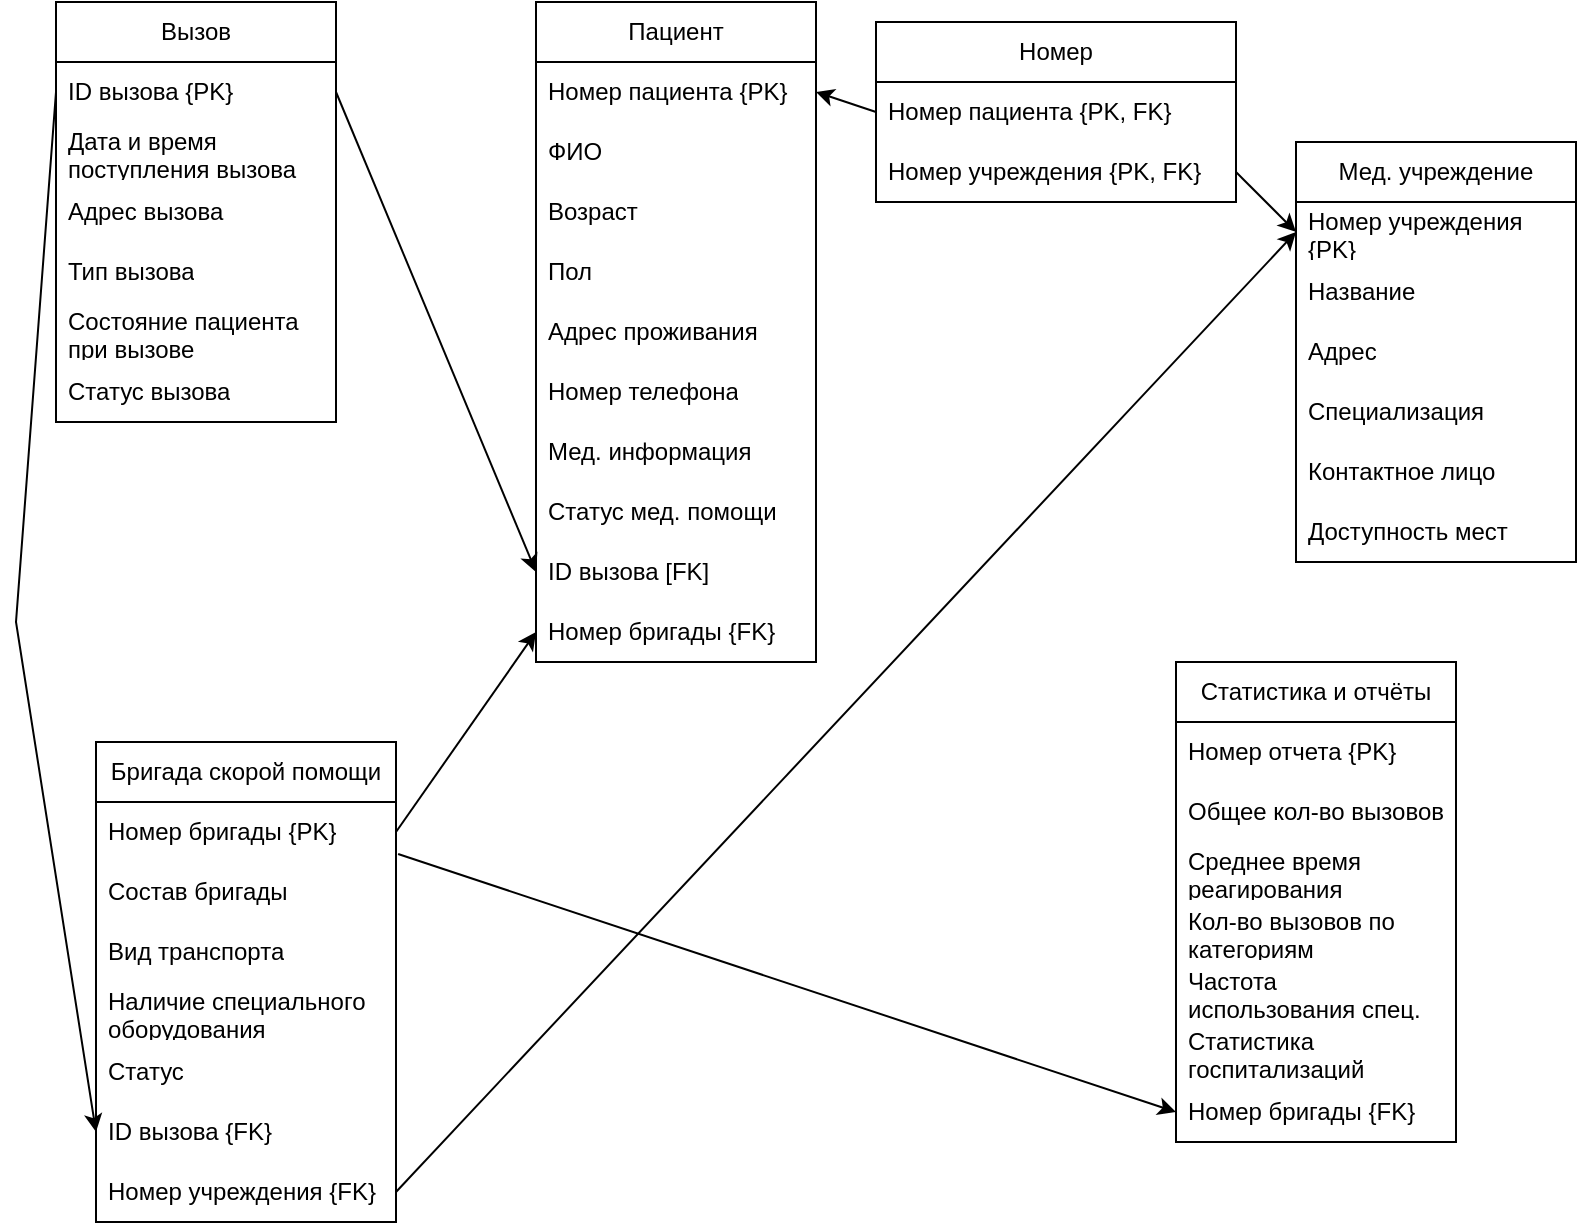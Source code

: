 <mxfile version="24.7.16">
  <diagram name="Страница — 1" id="pfIR4W9nzXt2r0haqiC9">
    <mxGraphModel dx="1200" dy="642" grid="1" gridSize="10" guides="1" tooltips="1" connect="1" arrows="1" fold="1" page="1" pageScale="1" pageWidth="827" pageHeight="1169" math="0" shadow="0">
      <root>
        <mxCell id="0" />
        <mxCell id="1" parent="0" />
        <mxCell id="OLFtVjzNPOQn5bA54bC7-1" value="Вызов" style="swimlane;fontStyle=0;childLayout=stackLayout;horizontal=1;startSize=30;horizontalStack=0;resizeParent=1;resizeParentMax=0;resizeLast=0;collapsible=1;marginBottom=0;whiteSpace=wrap;html=1;" parent="1" vertex="1">
          <mxGeometry x="40" y="10" width="140" height="210" as="geometry" />
        </mxCell>
        <mxCell id="OLFtVjzNPOQn5bA54bC7-2" value="ID вызова {PK}" style="text;strokeColor=none;fillColor=none;align=left;verticalAlign=middle;spacingLeft=4;spacingRight=4;overflow=hidden;points=[[0,0.5],[1,0.5]];portConstraint=eastwest;rotatable=0;whiteSpace=wrap;html=1;" parent="OLFtVjzNPOQn5bA54bC7-1" vertex="1">
          <mxGeometry y="30" width="140" height="30" as="geometry" />
        </mxCell>
        <mxCell id="OLFtVjzNPOQn5bA54bC7-3" value="Дата и время поступления вызова" style="text;strokeColor=none;fillColor=none;align=left;verticalAlign=middle;spacingLeft=4;spacingRight=4;overflow=hidden;points=[[0,0.5],[1,0.5]];portConstraint=eastwest;rotatable=0;whiteSpace=wrap;html=1;" parent="OLFtVjzNPOQn5bA54bC7-1" vertex="1">
          <mxGeometry y="60" width="140" height="30" as="geometry" />
        </mxCell>
        <mxCell id="OLFtVjzNPOQn5bA54bC7-4" value="Адрес вызова" style="text;strokeColor=none;fillColor=none;align=left;verticalAlign=middle;spacingLeft=4;spacingRight=4;overflow=hidden;points=[[0,0.5],[1,0.5]];portConstraint=eastwest;rotatable=0;whiteSpace=wrap;html=1;" parent="OLFtVjzNPOQn5bA54bC7-1" vertex="1">
          <mxGeometry y="90" width="140" height="30" as="geometry" />
        </mxCell>
        <mxCell id="OLFtVjzNPOQn5bA54bC7-5" value="Тип вызова" style="text;strokeColor=none;fillColor=none;align=left;verticalAlign=middle;spacingLeft=4;spacingRight=4;overflow=hidden;points=[[0,0.5],[1,0.5]];portConstraint=eastwest;rotatable=0;whiteSpace=wrap;html=1;" parent="OLFtVjzNPOQn5bA54bC7-1" vertex="1">
          <mxGeometry y="120" width="140" height="30" as="geometry" />
        </mxCell>
        <mxCell id="OLFtVjzNPOQn5bA54bC7-6" value="Состояние пациента при вызове" style="text;strokeColor=none;fillColor=none;align=left;verticalAlign=middle;spacingLeft=4;spacingRight=4;overflow=hidden;points=[[0,0.5],[1,0.5]];portConstraint=eastwest;rotatable=0;whiteSpace=wrap;html=1;" parent="OLFtVjzNPOQn5bA54bC7-1" vertex="1">
          <mxGeometry y="150" width="140" height="30" as="geometry" />
        </mxCell>
        <mxCell id="OLFtVjzNPOQn5bA54bC7-7" value="Статус вызова" style="text;strokeColor=none;fillColor=none;align=left;verticalAlign=middle;spacingLeft=4;spacingRight=4;overflow=hidden;points=[[0,0.5],[1,0.5]];portConstraint=eastwest;rotatable=0;whiteSpace=wrap;html=1;" parent="OLFtVjzNPOQn5bA54bC7-1" vertex="1">
          <mxGeometry y="180" width="140" height="30" as="geometry" />
        </mxCell>
        <mxCell id="OLFtVjzNPOQn5bA54bC7-8" value="Пациент" style="swimlane;fontStyle=0;childLayout=stackLayout;horizontal=1;startSize=30;horizontalStack=0;resizeParent=1;resizeParentMax=0;resizeLast=0;collapsible=1;marginBottom=0;whiteSpace=wrap;html=1;" parent="1" vertex="1">
          <mxGeometry x="280" y="10" width="140" height="330" as="geometry" />
        </mxCell>
        <mxCell id="OLFtVjzNPOQn5bA54bC7-30" value="Номер пациента {PK}" style="text;strokeColor=none;fillColor=none;align=left;verticalAlign=middle;spacingLeft=4;spacingRight=4;overflow=hidden;points=[[0,0.5],[1,0.5]];portConstraint=eastwest;rotatable=0;whiteSpace=wrap;html=1;" parent="OLFtVjzNPOQn5bA54bC7-8" vertex="1">
          <mxGeometry y="30" width="140" height="30" as="geometry" />
        </mxCell>
        <mxCell id="OLFtVjzNPOQn5bA54bC7-9" value="ФИО" style="text;strokeColor=none;fillColor=none;align=left;verticalAlign=middle;spacingLeft=4;spacingRight=4;overflow=hidden;points=[[0,0.5],[1,0.5]];portConstraint=eastwest;rotatable=0;whiteSpace=wrap;html=1;" parent="OLFtVjzNPOQn5bA54bC7-8" vertex="1">
          <mxGeometry y="60" width="140" height="30" as="geometry" />
        </mxCell>
        <mxCell id="OLFtVjzNPOQn5bA54bC7-10" value="Возраст" style="text;strokeColor=none;fillColor=none;align=left;verticalAlign=middle;spacingLeft=4;spacingRight=4;overflow=hidden;points=[[0,0.5],[1,0.5]];portConstraint=eastwest;rotatable=0;whiteSpace=wrap;html=1;" parent="OLFtVjzNPOQn5bA54bC7-8" vertex="1">
          <mxGeometry y="90" width="140" height="30" as="geometry" />
        </mxCell>
        <mxCell id="OLFtVjzNPOQn5bA54bC7-11" value="Пол" style="text;strokeColor=none;fillColor=none;align=left;verticalAlign=middle;spacingLeft=4;spacingRight=4;overflow=hidden;points=[[0,0.5],[1,0.5]];portConstraint=eastwest;rotatable=0;whiteSpace=wrap;html=1;" parent="OLFtVjzNPOQn5bA54bC7-8" vertex="1">
          <mxGeometry y="120" width="140" height="30" as="geometry" />
        </mxCell>
        <mxCell id="OLFtVjzNPOQn5bA54bC7-12" value="Адрес проживания" style="text;strokeColor=none;fillColor=none;align=left;verticalAlign=middle;spacingLeft=4;spacingRight=4;overflow=hidden;points=[[0,0.5],[1,0.5]];portConstraint=eastwest;rotatable=0;whiteSpace=wrap;html=1;" parent="OLFtVjzNPOQn5bA54bC7-8" vertex="1">
          <mxGeometry y="150" width="140" height="30" as="geometry" />
        </mxCell>
        <mxCell id="OLFtVjzNPOQn5bA54bC7-13" value="Номер телефона" style="text;strokeColor=none;fillColor=none;align=left;verticalAlign=middle;spacingLeft=4;spacingRight=4;overflow=hidden;points=[[0,0.5],[1,0.5]];portConstraint=eastwest;rotatable=0;whiteSpace=wrap;html=1;" parent="OLFtVjzNPOQn5bA54bC7-8" vertex="1">
          <mxGeometry y="180" width="140" height="30" as="geometry" />
        </mxCell>
        <mxCell id="OLFtVjzNPOQn5bA54bC7-14" value="Мед. информация" style="text;strokeColor=none;fillColor=none;align=left;verticalAlign=middle;spacingLeft=4;spacingRight=4;overflow=hidden;points=[[0,0.5],[1,0.5]];portConstraint=eastwest;rotatable=0;whiteSpace=wrap;html=1;" parent="OLFtVjzNPOQn5bA54bC7-8" vertex="1">
          <mxGeometry y="210" width="140" height="30" as="geometry" />
        </mxCell>
        <mxCell id="OLFtVjzNPOQn5bA54bC7-16" value="Статус мед. помощи" style="text;strokeColor=none;fillColor=none;align=left;verticalAlign=middle;spacingLeft=4;spacingRight=4;overflow=hidden;points=[[0,0.5],[1,0.5]];portConstraint=eastwest;rotatable=0;whiteSpace=wrap;html=1;" parent="OLFtVjzNPOQn5bA54bC7-8" vertex="1">
          <mxGeometry y="240" width="140" height="30" as="geometry" />
        </mxCell>
        <mxCell id="OT7OU6LyWukCMa7hL1BC-1" value="ID вызова [FK]" style="text;strokeColor=none;fillColor=none;align=left;verticalAlign=middle;spacingLeft=4;spacingRight=4;overflow=hidden;points=[[0,0.5],[1,0.5]];portConstraint=eastwest;rotatable=0;whiteSpace=wrap;html=1;" vertex="1" parent="OLFtVjzNPOQn5bA54bC7-8">
          <mxGeometry y="270" width="140" height="30" as="geometry" />
        </mxCell>
        <mxCell id="OT7OU6LyWukCMa7hL1BC-22" value="Номер бригады {FK}" style="text;strokeColor=none;fillColor=none;align=left;verticalAlign=middle;spacingLeft=4;spacingRight=4;overflow=hidden;points=[[0,0.5],[1,0.5]];portConstraint=eastwest;rotatable=0;whiteSpace=wrap;html=1;" vertex="1" parent="OLFtVjzNPOQn5bA54bC7-8">
          <mxGeometry y="300" width="140" height="30" as="geometry" />
        </mxCell>
        <mxCell id="OLFtVjzNPOQn5bA54bC7-17" value="Бригада скорой помощи" style="swimlane;fontStyle=0;childLayout=stackLayout;horizontal=1;startSize=30;horizontalStack=0;resizeParent=1;resizeParentMax=0;resizeLast=0;collapsible=1;marginBottom=0;whiteSpace=wrap;html=1;" parent="1" vertex="1">
          <mxGeometry x="60" y="380" width="150" height="240" as="geometry" />
        </mxCell>
        <mxCell id="OLFtVjzNPOQn5bA54bC7-18" value="Номер бригады {PK}" style="text;strokeColor=none;fillColor=none;align=left;verticalAlign=middle;spacingLeft=4;spacingRight=4;overflow=hidden;points=[[0,0.5],[1,0.5]];portConstraint=eastwest;rotatable=0;whiteSpace=wrap;html=1;" parent="OLFtVjzNPOQn5bA54bC7-17" vertex="1">
          <mxGeometry y="30" width="150" height="30" as="geometry" />
        </mxCell>
        <mxCell id="OLFtVjzNPOQn5bA54bC7-19" value="Состав бригады" style="text;strokeColor=none;fillColor=none;align=left;verticalAlign=middle;spacingLeft=4;spacingRight=4;overflow=hidden;points=[[0,0.5],[1,0.5]];portConstraint=eastwest;rotatable=0;whiteSpace=wrap;html=1;" parent="OLFtVjzNPOQn5bA54bC7-17" vertex="1">
          <mxGeometry y="60" width="150" height="30" as="geometry" />
        </mxCell>
        <mxCell id="OLFtVjzNPOQn5bA54bC7-20" value="Вид транспорта" style="text;strokeColor=none;fillColor=none;align=left;verticalAlign=middle;spacingLeft=4;spacingRight=4;overflow=hidden;points=[[0,0.5],[1,0.5]];portConstraint=eastwest;rotatable=0;whiteSpace=wrap;html=1;" parent="OLFtVjzNPOQn5bA54bC7-17" vertex="1">
          <mxGeometry y="90" width="150" height="30" as="geometry" />
        </mxCell>
        <mxCell id="OLFtVjzNPOQn5bA54bC7-21" value="Наличие специального оборудования" style="text;strokeColor=none;fillColor=none;align=left;verticalAlign=middle;spacingLeft=4;spacingRight=4;overflow=hidden;points=[[0,0.5],[1,0.5]];portConstraint=eastwest;rotatable=0;whiteSpace=wrap;html=1;" parent="OLFtVjzNPOQn5bA54bC7-17" vertex="1">
          <mxGeometry y="120" width="150" height="30" as="geometry" />
        </mxCell>
        <mxCell id="OLFtVjzNPOQn5bA54bC7-22" value="Статус" style="text;strokeColor=none;fillColor=none;align=left;verticalAlign=middle;spacingLeft=4;spacingRight=4;overflow=hidden;points=[[0,0.5],[1,0.5]];portConstraint=eastwest;rotatable=0;whiteSpace=wrap;html=1;" parent="OLFtVjzNPOQn5bA54bC7-17" vertex="1">
          <mxGeometry y="150" width="150" height="30" as="geometry" />
        </mxCell>
        <mxCell id="OT7OU6LyWukCMa7hL1BC-13" value="ID вызова {FK}" style="text;strokeColor=none;fillColor=none;align=left;verticalAlign=middle;spacingLeft=4;spacingRight=4;overflow=hidden;points=[[0,0.5],[1,0.5]];portConstraint=eastwest;rotatable=0;whiteSpace=wrap;html=1;" vertex="1" parent="OLFtVjzNPOQn5bA54bC7-17">
          <mxGeometry y="180" width="150" height="30" as="geometry" />
        </mxCell>
        <mxCell id="OT7OU6LyWukCMa7hL1BC-21" value="Номер учреждения {FK}" style="text;strokeColor=none;fillColor=none;align=left;verticalAlign=middle;spacingLeft=4;spacingRight=4;overflow=hidden;points=[[0,0.5],[1,0.5]];portConstraint=eastwest;rotatable=0;whiteSpace=wrap;html=1;" vertex="1" parent="OLFtVjzNPOQn5bA54bC7-17">
          <mxGeometry y="210" width="150" height="30" as="geometry" />
        </mxCell>
        <mxCell id="OLFtVjzNPOQn5bA54bC7-23" value="Мед. учреждение" style="swimlane;fontStyle=0;childLayout=stackLayout;horizontal=1;startSize=30;horizontalStack=0;resizeParent=1;resizeParentMax=0;resizeLast=0;collapsible=1;marginBottom=0;whiteSpace=wrap;html=1;" parent="1" vertex="1">
          <mxGeometry x="660" y="80" width="140" height="210" as="geometry" />
        </mxCell>
        <mxCell id="OLFtVjzNPOQn5bA54bC7-29" value="Номер учреждения {PK}" style="text;strokeColor=none;fillColor=none;align=left;verticalAlign=middle;spacingLeft=4;spacingRight=4;overflow=hidden;points=[[0,0.5],[1,0.5]];portConstraint=eastwest;rotatable=0;whiteSpace=wrap;html=1;" parent="OLFtVjzNPOQn5bA54bC7-23" vertex="1">
          <mxGeometry y="30" width="140" height="30" as="geometry" />
        </mxCell>
        <mxCell id="OLFtVjzNPOQn5bA54bC7-24" value="Название" style="text;strokeColor=none;fillColor=none;align=left;verticalAlign=middle;spacingLeft=4;spacingRight=4;overflow=hidden;points=[[0,0.5],[1,0.5]];portConstraint=eastwest;rotatable=0;whiteSpace=wrap;html=1;" parent="OLFtVjzNPOQn5bA54bC7-23" vertex="1">
          <mxGeometry y="60" width="140" height="30" as="geometry" />
        </mxCell>
        <mxCell id="OLFtVjzNPOQn5bA54bC7-25" value="Адрес" style="text;strokeColor=none;fillColor=none;align=left;verticalAlign=middle;spacingLeft=4;spacingRight=4;overflow=hidden;points=[[0,0.5],[1,0.5]];portConstraint=eastwest;rotatable=0;whiteSpace=wrap;html=1;" parent="OLFtVjzNPOQn5bA54bC7-23" vertex="1">
          <mxGeometry y="90" width="140" height="30" as="geometry" />
        </mxCell>
        <mxCell id="OLFtVjzNPOQn5bA54bC7-26" value="Специализация" style="text;strokeColor=none;fillColor=none;align=left;verticalAlign=middle;spacingLeft=4;spacingRight=4;overflow=hidden;points=[[0,0.5],[1,0.5]];portConstraint=eastwest;rotatable=0;whiteSpace=wrap;html=1;" parent="OLFtVjzNPOQn5bA54bC7-23" vertex="1">
          <mxGeometry y="120" width="140" height="30" as="geometry" />
        </mxCell>
        <mxCell id="OLFtVjzNPOQn5bA54bC7-27" value="Контактное лицо" style="text;strokeColor=none;fillColor=none;align=left;verticalAlign=middle;spacingLeft=4;spacingRight=4;overflow=hidden;points=[[0,0.5],[1,0.5]];portConstraint=eastwest;rotatable=0;whiteSpace=wrap;html=1;" parent="OLFtVjzNPOQn5bA54bC7-23" vertex="1">
          <mxGeometry y="150" width="140" height="30" as="geometry" />
        </mxCell>
        <mxCell id="OLFtVjzNPOQn5bA54bC7-28" value="Доступность мест" style="text;strokeColor=none;fillColor=none;align=left;verticalAlign=middle;spacingLeft=4;spacingRight=4;overflow=hidden;points=[[0,0.5],[1,0.5]];portConstraint=eastwest;rotatable=0;whiteSpace=wrap;html=1;" parent="OLFtVjzNPOQn5bA54bC7-23" vertex="1">
          <mxGeometry y="180" width="140" height="30" as="geometry" />
        </mxCell>
        <mxCell id="OLFtVjzNPOQn5bA54bC7-31" value="Статистика и отчёты" style="swimlane;fontStyle=0;childLayout=stackLayout;horizontal=1;startSize=30;horizontalStack=0;resizeParent=1;resizeParentMax=0;resizeLast=0;collapsible=1;marginBottom=0;whiteSpace=wrap;html=1;" parent="1" vertex="1">
          <mxGeometry x="600" y="340" width="140" height="240" as="geometry" />
        </mxCell>
        <mxCell id="OLFtVjzNPOQn5bA54bC7-37" value="Номер отчета {PK}" style="text;strokeColor=none;fillColor=none;align=left;verticalAlign=middle;spacingLeft=4;spacingRight=4;overflow=hidden;points=[[0,0.5],[1,0.5]];portConstraint=eastwest;rotatable=0;whiteSpace=wrap;html=1;" parent="OLFtVjzNPOQn5bA54bC7-31" vertex="1">
          <mxGeometry y="30" width="140" height="30" as="geometry" />
        </mxCell>
        <mxCell id="OLFtVjzNPOQn5bA54bC7-32" value="Общее кол-во вызовов" style="text;strokeColor=none;fillColor=none;align=left;verticalAlign=middle;spacingLeft=4;spacingRight=4;overflow=hidden;points=[[0,0.5],[1,0.5]];portConstraint=eastwest;rotatable=0;whiteSpace=wrap;html=1;" parent="OLFtVjzNPOQn5bA54bC7-31" vertex="1">
          <mxGeometry y="60" width="140" height="30" as="geometry" />
        </mxCell>
        <mxCell id="OLFtVjzNPOQn5bA54bC7-33" value="Среднее время реагирования" style="text;strokeColor=none;fillColor=none;align=left;verticalAlign=middle;spacingLeft=4;spacingRight=4;overflow=hidden;points=[[0,0.5],[1,0.5]];portConstraint=eastwest;rotatable=0;whiteSpace=wrap;html=1;" parent="OLFtVjzNPOQn5bA54bC7-31" vertex="1">
          <mxGeometry y="90" width="140" height="30" as="geometry" />
        </mxCell>
        <mxCell id="OLFtVjzNPOQn5bA54bC7-34" value="Кол-во вызовов по категориям" style="text;strokeColor=none;fillColor=none;align=left;verticalAlign=middle;spacingLeft=4;spacingRight=4;overflow=hidden;points=[[0,0.5],[1,0.5]];portConstraint=eastwest;rotatable=0;whiteSpace=wrap;html=1;" parent="OLFtVjzNPOQn5bA54bC7-31" vertex="1">
          <mxGeometry y="120" width="140" height="30" as="geometry" />
        </mxCell>
        <mxCell id="OLFtVjzNPOQn5bA54bC7-35" value="Частота использования спец. оборудования" style="text;strokeColor=none;fillColor=none;align=left;verticalAlign=middle;spacingLeft=4;spacingRight=4;overflow=hidden;points=[[0,0.5],[1,0.5]];portConstraint=eastwest;rotatable=0;whiteSpace=wrap;html=1;" parent="OLFtVjzNPOQn5bA54bC7-31" vertex="1">
          <mxGeometry y="150" width="140" height="30" as="geometry" />
        </mxCell>
        <mxCell id="OLFtVjzNPOQn5bA54bC7-36" value="Статистика госпитализаций" style="text;strokeColor=none;fillColor=none;align=left;verticalAlign=middle;spacingLeft=4;spacingRight=4;overflow=hidden;points=[[0,0.5],[1,0.5]];portConstraint=eastwest;rotatable=0;whiteSpace=wrap;html=1;" parent="OLFtVjzNPOQn5bA54bC7-31" vertex="1">
          <mxGeometry y="180" width="140" height="30" as="geometry" />
        </mxCell>
        <mxCell id="OT7OU6LyWukCMa7hL1BC-3" value="Номер бригады {FK}" style="text;strokeColor=none;fillColor=none;align=left;verticalAlign=middle;spacingLeft=4;spacingRight=4;overflow=hidden;points=[[0,0.5],[1,0.5]];portConstraint=eastwest;rotatable=0;whiteSpace=wrap;html=1;" vertex="1" parent="OLFtVjzNPOQn5bA54bC7-31">
          <mxGeometry y="210" width="140" height="30" as="geometry" />
        </mxCell>
        <mxCell id="OT7OU6LyWukCMa7hL1BC-4" value="" style="endArrow=classic;html=1;rounded=0;exitX=1.007;exitY=0.867;exitDx=0;exitDy=0;exitPerimeter=0;entryX=0;entryY=0.5;entryDx=0;entryDy=0;" edge="1" parent="1" source="OLFtVjzNPOQn5bA54bC7-18" target="OT7OU6LyWukCMa7hL1BC-3">
          <mxGeometry width="50" height="50" relative="1" as="geometry">
            <mxPoint x="390" y="310" as="sourcePoint" />
            <mxPoint x="440" y="260" as="targetPoint" />
          </mxGeometry>
        </mxCell>
        <mxCell id="OT7OU6LyWukCMa7hL1BC-5" value="Номер" style="swimlane;fontStyle=0;childLayout=stackLayout;horizontal=1;startSize=30;horizontalStack=0;resizeParent=1;resizeParentMax=0;resizeLast=0;collapsible=1;marginBottom=0;whiteSpace=wrap;html=1;" vertex="1" parent="1">
          <mxGeometry x="450" y="20" width="180" height="90" as="geometry" />
        </mxCell>
        <mxCell id="OT7OU6LyWukCMa7hL1BC-6" value="Номер пациента {PK, FK}" style="text;strokeColor=none;fillColor=none;align=left;verticalAlign=middle;spacingLeft=4;spacingRight=4;overflow=hidden;points=[[0,0.5],[1,0.5]];portConstraint=eastwest;rotatable=0;whiteSpace=wrap;html=1;" vertex="1" parent="OT7OU6LyWukCMa7hL1BC-5">
          <mxGeometry y="30" width="180" height="30" as="geometry" />
        </mxCell>
        <mxCell id="OT7OU6LyWukCMa7hL1BC-7" value="Номер учреждения {PK, FK}&amp;nbsp;" style="text;strokeColor=none;fillColor=none;align=left;verticalAlign=middle;spacingLeft=4;spacingRight=4;overflow=hidden;points=[[0,0.5],[1,0.5]];portConstraint=eastwest;rotatable=0;whiteSpace=wrap;html=1;" vertex="1" parent="OT7OU6LyWukCMa7hL1BC-5">
          <mxGeometry y="60" width="180" height="30" as="geometry" />
        </mxCell>
        <mxCell id="OT7OU6LyWukCMa7hL1BC-10" value="" style="endArrow=classic;html=1;rounded=0;exitX=1;exitY=0.5;exitDx=0;exitDy=0;entryX=0;entryY=0.5;entryDx=0;entryDy=0;" edge="1" parent="1" source="OLFtVjzNPOQn5bA54bC7-2" target="OT7OU6LyWukCMa7hL1BC-1">
          <mxGeometry width="50" height="50" relative="1" as="geometry">
            <mxPoint x="450" y="270" as="sourcePoint" />
            <mxPoint x="500" y="220" as="targetPoint" />
          </mxGeometry>
        </mxCell>
        <mxCell id="OT7OU6LyWukCMa7hL1BC-11" value="" style="endArrow=classic;html=1;rounded=0;exitX=0;exitY=0.5;exitDx=0;exitDy=0;entryX=1;entryY=0.5;entryDx=0;entryDy=0;" edge="1" parent="1" source="OT7OU6LyWukCMa7hL1BC-6" target="OLFtVjzNPOQn5bA54bC7-30">
          <mxGeometry width="50" height="50" relative="1" as="geometry">
            <mxPoint x="450" y="270" as="sourcePoint" />
            <mxPoint x="500" y="220" as="targetPoint" />
          </mxGeometry>
        </mxCell>
        <mxCell id="OT7OU6LyWukCMa7hL1BC-12" value="" style="endArrow=classic;html=1;rounded=0;exitX=1;exitY=0.5;exitDx=0;exitDy=0;entryX=0;entryY=0.5;entryDx=0;entryDy=0;" edge="1" parent="1" source="OT7OU6LyWukCMa7hL1BC-7" target="OLFtVjzNPOQn5bA54bC7-29">
          <mxGeometry width="50" height="50" relative="1" as="geometry">
            <mxPoint x="450" y="270" as="sourcePoint" />
            <mxPoint x="500" y="220" as="targetPoint" />
          </mxGeometry>
        </mxCell>
        <mxCell id="OT7OU6LyWukCMa7hL1BC-15" value="" style="endArrow=classic;html=1;rounded=0;exitX=0;exitY=0.5;exitDx=0;exitDy=0;entryX=0;entryY=0.5;entryDx=0;entryDy=0;" edge="1" parent="1" source="OLFtVjzNPOQn5bA54bC7-2" target="OT7OU6LyWukCMa7hL1BC-13">
          <mxGeometry width="50" height="50" relative="1" as="geometry">
            <mxPoint x="450" y="360" as="sourcePoint" />
            <mxPoint x="500" y="310" as="targetPoint" />
            <Array as="points">
              <mxPoint x="20" y="320" />
            </Array>
          </mxGeometry>
        </mxCell>
        <mxCell id="OT7OU6LyWukCMa7hL1BC-23" value="" style="endArrow=classic;html=1;rounded=0;exitX=1;exitY=0.5;exitDx=0;exitDy=0;entryX=0;entryY=0.5;entryDx=0;entryDy=0;" edge="1" parent="1" source="OLFtVjzNPOQn5bA54bC7-18" target="OT7OU6LyWukCMa7hL1BC-22">
          <mxGeometry width="50" height="50" relative="1" as="geometry">
            <mxPoint x="450" y="360" as="sourcePoint" />
            <mxPoint x="500" y="310" as="targetPoint" />
          </mxGeometry>
        </mxCell>
        <mxCell id="OT7OU6LyWukCMa7hL1BC-24" value="" style="endArrow=classic;html=1;rounded=0;exitX=1;exitY=0.5;exitDx=0;exitDy=0;entryX=0;entryY=0.5;entryDx=0;entryDy=0;" edge="1" parent="1" source="OT7OU6LyWukCMa7hL1BC-21" target="OLFtVjzNPOQn5bA54bC7-29">
          <mxGeometry width="50" height="50" relative="1" as="geometry">
            <mxPoint x="450" y="360" as="sourcePoint" />
            <mxPoint x="500" y="310" as="targetPoint" />
          </mxGeometry>
        </mxCell>
      </root>
    </mxGraphModel>
  </diagram>
</mxfile>

